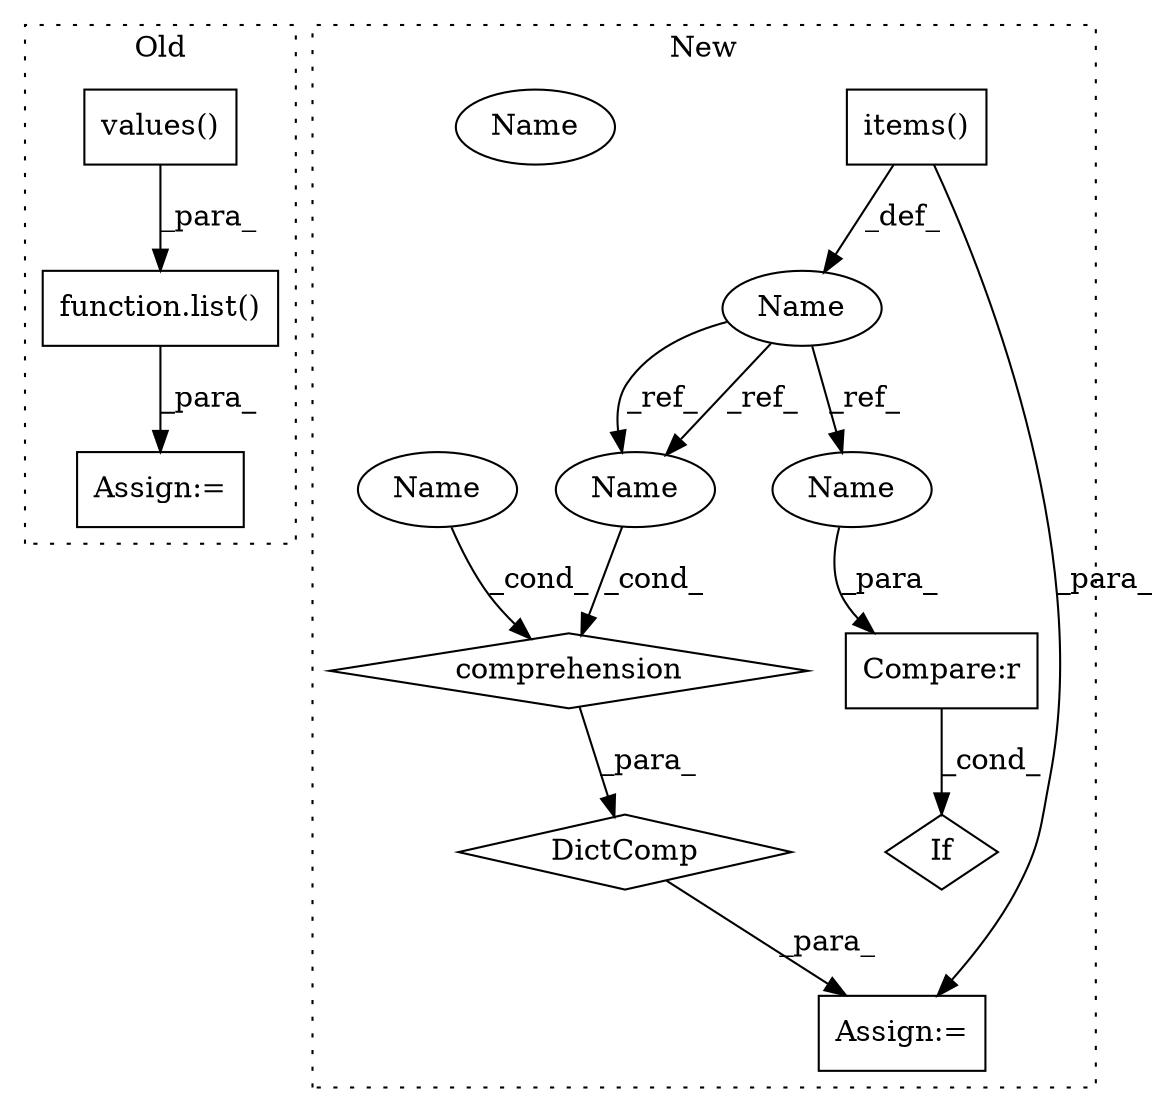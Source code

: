 digraph G {
subgraph cluster0 {
1 [label="function.list()" a="75" s="31963,32002" l="5,1" shape="box"];
3 [label="values()" a="75" s="31968" l="34" shape="box"];
12 [label="Assign:=" a="68" s="31932" l="3" shape="box"];
label = "Old";
style="dotted";
}
subgraph cluster1 {
2 [label="items()" a="75" s="33903" l="26" shape="box"];
4 [label="comprehension" a="45" s="33891" l="3" shape="diamond"];
5 [label="If" a="96" s="33933" l="13" shape="diamond"];
6 [label="Compare:r" a="40" s="33933" l="13" shape="box"];
7 [label="DictComp" a="84" s="33885" l="62" shape="diamond"];
8 [label="Name" a="87" s="33898" l="1" shape="ellipse"];
9 [label="Name" a="87" s="33889" l="1" shape="ellipse"];
10 [label="Name" a="87" s="33886" l="1" shape="ellipse"];
11 [label="Assign:=" a="68" s="33882" l="3" shape="box"];
13 [label="Name" a="87" s="33886" l="1" shape="ellipse"];
14 [label="Name" a="87" s="33933" l="1" shape="ellipse"];
label = "New";
style="dotted";
}
1 -> 12 [label="_para_"];
2 -> 8 [label="_def_"];
2 -> 11 [label="_para_"];
3 -> 1 [label="_para_"];
4 -> 7 [label="_para_"];
6 -> 5 [label="_cond_"];
7 -> 11 [label="_para_"];
8 -> 13 [label="_ref_"];
8 -> 13 [label="_ref_"];
8 -> 14 [label="_ref_"];
9 -> 4 [label="_cond_"];
13 -> 4 [label="_cond_"];
14 -> 6 [label="_para_"];
}